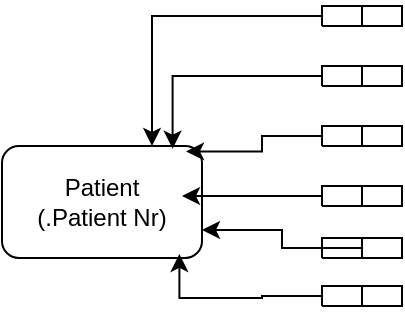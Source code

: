 <mxfile version="21.1.5" type="github">
  <diagram name="Page-1" id="4GygrKbU-U5QG-yD9sKD">
    <mxGraphModel dx="1034" dy="430" grid="1" gridSize="10" guides="1" tooltips="1" connect="1" arrows="1" fold="1" page="1" pageScale="1" pageWidth="827" pageHeight="1169" math="0" shadow="0">
      <root>
        <mxCell id="0" />
        <mxCell id="1" parent="0" />
        <mxCell id="yZNdVsw7pyGeyJpBkpIj-1" value="&lt;div&gt;Patient&lt;/div&gt;&lt;div&gt;(.Patient Nr)&lt;br&gt;&lt;/div&gt;" style="whiteSpace=wrap;html=1;rounded=1;" vertex="1" parent="1">
          <mxGeometry x="70" y="80" width="100" height="56" as="geometry" />
        </mxCell>
        <mxCell id="yZNdVsw7pyGeyJpBkpIj-29" style="edgeStyle=orthogonalEdgeStyle;rounded=0;orthogonalLoop=1;jettySize=auto;html=1;entryX=0.887;entryY=0.964;entryDx=0;entryDy=0;entryPerimeter=0;" edge="1" parent="1" source="yZNdVsw7pyGeyJpBkpIj-2" target="yZNdVsw7pyGeyJpBkpIj-1">
          <mxGeometry relative="1" as="geometry" />
        </mxCell>
        <mxCell id="yZNdVsw7pyGeyJpBkpIj-2" style="vsdxID=5;fillColor=none;gradientColor=none;shape=stencil(nZBLDoAgDERP0z3SIyjew0SURgSD+Lu9kMZoXLhwN9O+tukAlrNpJg1SzDH4QW/URgNYgZTkjA4UkwJUgGXng+6DX1zLfmoymdXo17xh5zmRJ6Q42BWCfc2oJfdAr+Yv+AP9Cb7OJ3H/2JG1HNGz/84klThPVCc=);strokeColor=#000000;spacingTop=-3;spacingBottom=-3;spacingLeft=-3;spacingRight=-3;labelBackgroundColor=none;rounded=0;html=1;whiteSpace=wrap;" vertex="1" parent="1">
          <mxGeometry x="230" y="150" width="40" height="10" as="geometry" />
        </mxCell>
        <mxCell id="yZNdVsw7pyGeyJpBkpIj-3" style="vsdxID=7;fillColor=#FFFFFF;gradientColor=none;shape=stencil(nZBLDoAgDERP0z3SIyjew0SURgSD+Lu9kMZoXLhwN9O+tukAlrNpJg1SzDH4QW/URgNYgZTkjA4UkwJUgGXng+6DX1zLfmoymdXo17xh5zmRJ6Q42BWCfc2oJfdAr+Yv+AP9Cb7OJ3H/2JG1HNGz/84klThPVCc=);strokeColor=#000000;spacingTop=-3;spacingBottom=-3;spacingLeft=-3;spacingRight=-3;labelBackgroundColor=none;rounded=0;html=1;whiteSpace=wrap;" vertex="1" parent="yZNdVsw7pyGeyJpBkpIj-2">
          <mxGeometry width="20" height="10" as="geometry" />
        </mxCell>
        <mxCell id="yZNdVsw7pyGeyJpBkpIj-4" style="vsdxID=8;fillColor=#FFFFFF;gradientColor=none;shape=stencil(nZBLDoAgDERP0z3SIyjew0SURgSD+Lu9kMZoXLhwN9O+tukAlrNpJg1SzDH4QW/URgNYgZTkjA4UkwJUgGXng+6DX1zLfmoymdXo17xh5zmRJ6Q42BWCfc2oJfdAr+Yv+AP9Cb7OJ3H/2JG1HNGz/84klThPVCc=);strokeColor=#000000;spacingTop=-3;spacingBottom=-3;spacingLeft=-3;spacingRight=-3;labelBackgroundColor=none;rounded=0;html=1;whiteSpace=wrap;" vertex="1" parent="yZNdVsw7pyGeyJpBkpIj-2">
          <mxGeometry x="20" width="20" height="10" as="geometry" />
        </mxCell>
        <mxCell id="yZNdVsw7pyGeyJpBkpIj-5" style="vsdxID=5;fillColor=none;gradientColor=none;shape=stencil(nZBLDoAgDERP0z3SIyjew0SURgSD+Lu9kMZoXLhwN9O+tukAlrNpJg1SzDH4QW/URgNYgZTkjA4UkwJUgGXng+6DX1zLfmoymdXo17xh5zmRJ6Q42BWCfc2oJfdAr+Yv+AP9Cb7OJ3H/2JG1HNGz/84klThPVCc=);strokeColor=#000000;spacingTop=-3;spacingBottom=-3;spacingLeft=-3;spacingRight=-3;labelBackgroundColor=none;rounded=0;html=1;whiteSpace=wrap;" vertex="1" parent="1">
          <mxGeometry x="230" y="126" width="40" height="10" as="geometry" />
        </mxCell>
        <mxCell id="yZNdVsw7pyGeyJpBkpIj-6" style="vsdxID=7;fillColor=#FFFFFF;gradientColor=none;shape=stencil(nZBLDoAgDERP0z3SIyjew0SURgSD+Lu9kMZoXLhwN9O+tukAlrNpJg1SzDH4QW/URgNYgZTkjA4UkwJUgGXng+6DX1zLfmoymdXo17xh5zmRJ6Q42BWCfc2oJfdAr+Yv+AP9Cb7OJ3H/2JG1HNGz/84klThPVCc=);strokeColor=#000000;spacingTop=-3;spacingBottom=-3;spacingLeft=-3;spacingRight=-3;labelBackgroundColor=none;rounded=0;html=1;whiteSpace=wrap;" vertex="1" parent="yZNdVsw7pyGeyJpBkpIj-5">
          <mxGeometry width="20" height="10" as="geometry" />
        </mxCell>
        <mxCell id="yZNdVsw7pyGeyJpBkpIj-7" style="vsdxID=8;fillColor=#FFFFFF;gradientColor=none;shape=stencil(nZBLDoAgDERP0z3SIyjew0SURgSD+Lu9kMZoXLhwN9O+tukAlrNpJg1SzDH4QW/URgNYgZTkjA4UkwJUgGXng+6DX1zLfmoymdXo17xh5zmRJ6Q42BWCfc2oJfdAr+Yv+AP9Cb7OJ3H/2JG1HNGz/84klThPVCc=);strokeColor=#000000;spacingTop=-3;spacingBottom=-3;spacingLeft=-3;spacingRight=-3;labelBackgroundColor=none;rounded=0;html=1;whiteSpace=wrap;" vertex="1" parent="yZNdVsw7pyGeyJpBkpIj-5">
          <mxGeometry x="20" width="20" height="10" as="geometry" />
        </mxCell>
        <mxCell id="yZNdVsw7pyGeyJpBkpIj-8" style="vsdxID=5;fillColor=none;gradientColor=none;shape=stencil(nZBLDoAgDERP0z3SIyjew0SURgSD+Lu9kMZoXLhwN9O+tukAlrNpJg1SzDH4QW/URgNYgZTkjA4UkwJUgGXng+6DX1zLfmoymdXo17xh5zmRJ6Q42BWCfc2oJfdAr+Yv+AP9Cb7OJ3H/2JG1HNGz/84klThPVCc=);strokeColor=#000000;spacingTop=-3;spacingBottom=-3;spacingLeft=-3;spacingRight=-3;labelBackgroundColor=none;rounded=0;html=1;whiteSpace=wrap;" vertex="1" parent="1">
          <mxGeometry x="230" y="100" width="40" height="10" as="geometry" />
        </mxCell>
        <mxCell id="yZNdVsw7pyGeyJpBkpIj-9" style="vsdxID=7;fillColor=#FFFFFF;gradientColor=none;shape=stencil(nZBLDoAgDERP0z3SIyjew0SURgSD+Lu9kMZoXLhwN9O+tukAlrNpJg1SzDH4QW/URgNYgZTkjA4UkwJUgGXng+6DX1zLfmoymdXo17xh5zmRJ6Q42BWCfc2oJfdAr+Yv+AP9Cb7OJ3H/2JG1HNGz/84klThPVCc=);strokeColor=#000000;spacingTop=-3;spacingBottom=-3;spacingLeft=-3;spacingRight=-3;labelBackgroundColor=none;rounded=0;html=1;whiteSpace=wrap;" vertex="1" parent="yZNdVsw7pyGeyJpBkpIj-8">
          <mxGeometry width="20" height="10" as="geometry" />
        </mxCell>
        <mxCell id="yZNdVsw7pyGeyJpBkpIj-10" style="vsdxID=8;fillColor=#FFFFFF;gradientColor=none;shape=stencil(nZBLDoAgDERP0z3SIyjew0SURgSD+Lu9kMZoXLhwN9O+tukAlrNpJg1SzDH4QW/URgNYgZTkjA4UkwJUgGXng+6DX1zLfmoymdXo17xh5zmRJ6Q42BWCfc2oJfdAr+Yv+AP9Cb7OJ3H/2JG1HNGz/84klThPVCc=);strokeColor=#000000;spacingTop=-3;spacingBottom=-3;spacingLeft=-3;spacingRight=-3;labelBackgroundColor=none;rounded=0;html=1;whiteSpace=wrap;" vertex="1" parent="yZNdVsw7pyGeyJpBkpIj-8">
          <mxGeometry x="20" width="20" height="10" as="geometry" />
        </mxCell>
        <mxCell id="yZNdVsw7pyGeyJpBkpIj-26" style="edgeStyle=orthogonalEdgeStyle;rounded=0;orthogonalLoop=1;jettySize=auto;html=1;entryX=0.92;entryY=0.048;entryDx=0;entryDy=0;entryPerimeter=0;" edge="1" parent="1" source="yZNdVsw7pyGeyJpBkpIj-11" target="yZNdVsw7pyGeyJpBkpIj-1">
          <mxGeometry relative="1" as="geometry" />
        </mxCell>
        <mxCell id="yZNdVsw7pyGeyJpBkpIj-11" style="vsdxID=5;fillColor=none;gradientColor=none;shape=stencil(nZBLDoAgDERP0z3SIyjew0SURgSD+Lu9kMZoXLhwN9O+tukAlrNpJg1SzDH4QW/URgNYgZTkjA4UkwJUgGXng+6DX1zLfmoymdXo17xh5zmRJ6Q42BWCfc2oJfdAr+Yv+AP9Cb7OJ3H/2JG1HNGz/84klThPVCc=);strokeColor=#000000;spacingTop=-3;spacingBottom=-3;spacingLeft=-3;spacingRight=-3;labelBackgroundColor=none;rounded=0;html=1;whiteSpace=wrap;" vertex="1" parent="1">
          <mxGeometry x="230" y="70" width="40" height="10" as="geometry" />
        </mxCell>
        <mxCell id="yZNdVsw7pyGeyJpBkpIj-12" style="vsdxID=7;fillColor=#FFFFFF;gradientColor=none;shape=stencil(nZBLDoAgDERP0z3SIyjew0SURgSD+Lu9kMZoXLhwN9O+tukAlrNpJg1SzDH4QW/URgNYgZTkjA4UkwJUgGXng+6DX1zLfmoymdXo17xh5zmRJ6Q42BWCfc2oJfdAr+Yv+AP9Cb7OJ3H/2JG1HNGz/84klThPVCc=);strokeColor=#000000;spacingTop=-3;spacingBottom=-3;spacingLeft=-3;spacingRight=-3;labelBackgroundColor=none;rounded=0;html=1;whiteSpace=wrap;" vertex="1" parent="yZNdVsw7pyGeyJpBkpIj-11">
          <mxGeometry width="20" height="10" as="geometry" />
        </mxCell>
        <mxCell id="yZNdVsw7pyGeyJpBkpIj-13" style="vsdxID=8;fillColor=#FFFFFF;gradientColor=none;shape=stencil(nZBLDoAgDERP0z3SIyjew0SURgSD+Lu9kMZoXLhwN9O+tukAlrNpJg1SzDH4QW/URgNYgZTkjA4UkwJUgGXng+6DX1zLfmoymdXo17xh5zmRJ6Q42BWCfc2oJfdAr+Yv+AP9Cb7OJ3H/2JG1HNGz/84klThPVCc=);strokeColor=#000000;spacingTop=-3;spacingBottom=-3;spacingLeft=-3;spacingRight=-3;labelBackgroundColor=none;rounded=0;html=1;whiteSpace=wrap;" vertex="1" parent="yZNdVsw7pyGeyJpBkpIj-11">
          <mxGeometry x="20" width="20" height="10" as="geometry" />
        </mxCell>
        <mxCell id="yZNdVsw7pyGeyJpBkpIj-14" style="vsdxID=5;fillColor=none;gradientColor=none;shape=stencil(nZBLDoAgDERP0z3SIyjew0SURgSD+Lu9kMZoXLhwN9O+tukAlrNpJg1SzDH4QW/URgNYgZTkjA4UkwJUgGXng+6DX1zLfmoymdXo17xh5zmRJ6Q42BWCfc2oJfdAr+Yv+AP9Cb7OJ3H/2JG1HNGz/84klThPVCc=);strokeColor=#000000;spacingTop=-3;spacingBottom=-3;spacingLeft=-3;spacingRight=-3;labelBackgroundColor=none;rounded=0;html=1;whiteSpace=wrap;" vertex="1" parent="1">
          <mxGeometry x="230" y="40" width="40" height="10" as="geometry" />
        </mxCell>
        <mxCell id="yZNdVsw7pyGeyJpBkpIj-15" style="vsdxID=7;fillColor=#FFFFFF;gradientColor=none;shape=stencil(nZBLDoAgDERP0z3SIyjew0SURgSD+Lu9kMZoXLhwN9O+tukAlrNpJg1SzDH4QW/URgNYgZTkjA4UkwJUgGXng+6DX1zLfmoymdXo17xh5zmRJ6Q42BWCfc2oJfdAr+Yv+AP9Cb7OJ3H/2JG1HNGz/84klThPVCc=);strokeColor=#000000;spacingTop=-3;spacingBottom=-3;spacingLeft=-3;spacingRight=-3;labelBackgroundColor=none;rounded=0;html=1;whiteSpace=wrap;" vertex="1" parent="yZNdVsw7pyGeyJpBkpIj-14">
          <mxGeometry width="20" height="10" as="geometry" />
        </mxCell>
        <mxCell id="yZNdVsw7pyGeyJpBkpIj-16" style="vsdxID=8;fillColor=#FFFFFF;gradientColor=none;shape=stencil(nZBLDoAgDERP0z3SIyjew0SURgSD+Lu9kMZoXLhwN9O+tukAlrNpJg1SzDH4QW/URgNYgZTkjA4UkwJUgGXng+6DX1zLfmoymdXo17xh5zmRJ6Q42BWCfc2oJfdAr+Yv+AP9Cb7OJ3H/2JG1HNGz/84klThPVCc=);strokeColor=#000000;spacingTop=-3;spacingBottom=-3;spacingLeft=-3;spacingRight=-3;labelBackgroundColor=none;rounded=0;html=1;whiteSpace=wrap;" vertex="1" parent="yZNdVsw7pyGeyJpBkpIj-14">
          <mxGeometry x="20" width="20" height="10" as="geometry" />
        </mxCell>
        <mxCell id="yZNdVsw7pyGeyJpBkpIj-17" style="vsdxID=5;fillColor=none;gradientColor=none;shape=stencil(nZBLDoAgDERP0z3SIyjew0SURgSD+Lu9kMZoXLhwN9O+tukAlrNpJg1SzDH4QW/URgNYgZTkjA4UkwJUgGXng+6DX1zLfmoymdXo17xh5zmRJ6Q42BWCfc2oJfdAr+Yv+AP9Cb7OJ3H/2JG1HNGz/84klThPVCc=);strokeColor=#000000;spacingTop=-3;spacingBottom=-3;spacingLeft=-3;spacingRight=-3;labelBackgroundColor=none;rounded=0;html=1;whiteSpace=wrap;" vertex="1" parent="1">
          <mxGeometry x="230" y="10" width="40" height="10" as="geometry" />
        </mxCell>
        <mxCell id="yZNdVsw7pyGeyJpBkpIj-18" style="vsdxID=7;fillColor=#FFFFFF;gradientColor=none;shape=stencil(nZBLDoAgDERP0z3SIyjew0SURgSD+Lu9kMZoXLhwN9O+tukAlrNpJg1SzDH4QW/URgNYgZTkjA4UkwJUgGXng+6DX1zLfmoymdXo17xh5zmRJ6Q42BWCfc2oJfdAr+Yv+AP9Cb7OJ3H/2JG1HNGz/84klThPVCc=);strokeColor=#000000;spacingTop=-3;spacingBottom=-3;spacingLeft=-3;spacingRight=-3;labelBackgroundColor=none;rounded=0;html=1;whiteSpace=wrap;" vertex="1" parent="yZNdVsw7pyGeyJpBkpIj-17">
          <mxGeometry width="20" height="10" as="geometry" />
        </mxCell>
        <mxCell id="yZNdVsw7pyGeyJpBkpIj-19" style="vsdxID=8;fillColor=#FFFFFF;gradientColor=none;shape=stencil(nZBLDoAgDERP0z3SIyjew0SURgSD+Lu9kMZoXLhwN9O+tukAlrNpJg1SzDH4QW/URgNYgZTkjA4UkwJUgGXng+6DX1zLfmoymdXo17xh5zmRJ6Q42BWCfc2oJfdAr+Yv+AP9Cb7OJ3H/2JG1HNGz/84klThPVCc=);strokeColor=#000000;spacingTop=-3;spacingBottom=-3;spacingLeft=-3;spacingRight=-3;labelBackgroundColor=none;rounded=0;html=1;whiteSpace=wrap;" vertex="1" parent="yZNdVsw7pyGeyJpBkpIj-17">
          <mxGeometry x="20" width="20" height="10" as="geometry" />
        </mxCell>
        <mxCell id="yZNdVsw7pyGeyJpBkpIj-23" style="edgeStyle=orthogonalEdgeStyle;rounded=0;orthogonalLoop=1;jettySize=auto;html=1;entryX=0.75;entryY=0;entryDx=0;entryDy=0;" edge="1" parent="1" source="yZNdVsw7pyGeyJpBkpIj-18" target="yZNdVsw7pyGeyJpBkpIj-1">
          <mxGeometry relative="1" as="geometry" />
        </mxCell>
        <mxCell id="yZNdVsw7pyGeyJpBkpIj-25" style="edgeStyle=orthogonalEdgeStyle;rounded=0;orthogonalLoop=1;jettySize=auto;html=1;entryX=0.853;entryY=0.024;entryDx=0;entryDy=0;entryPerimeter=0;" edge="1" parent="1" source="yZNdVsw7pyGeyJpBkpIj-15" target="yZNdVsw7pyGeyJpBkpIj-1">
          <mxGeometry relative="1" as="geometry" />
        </mxCell>
        <mxCell id="yZNdVsw7pyGeyJpBkpIj-27" style="edgeStyle=orthogonalEdgeStyle;rounded=0;orthogonalLoop=1;jettySize=auto;html=1;entryX=0.9;entryY=0.446;entryDx=0;entryDy=0;entryPerimeter=0;" edge="1" parent="1" source="yZNdVsw7pyGeyJpBkpIj-9" target="yZNdVsw7pyGeyJpBkpIj-1">
          <mxGeometry relative="1" as="geometry" />
        </mxCell>
        <mxCell id="yZNdVsw7pyGeyJpBkpIj-28" style="edgeStyle=orthogonalEdgeStyle;rounded=0;orthogonalLoop=1;jettySize=auto;html=1;entryX=1;entryY=0.75;entryDx=0;entryDy=0;" edge="1" parent="1" source="yZNdVsw7pyGeyJpBkpIj-7" target="yZNdVsw7pyGeyJpBkpIj-1">
          <mxGeometry relative="1" as="geometry" />
        </mxCell>
      </root>
    </mxGraphModel>
  </diagram>
</mxfile>
